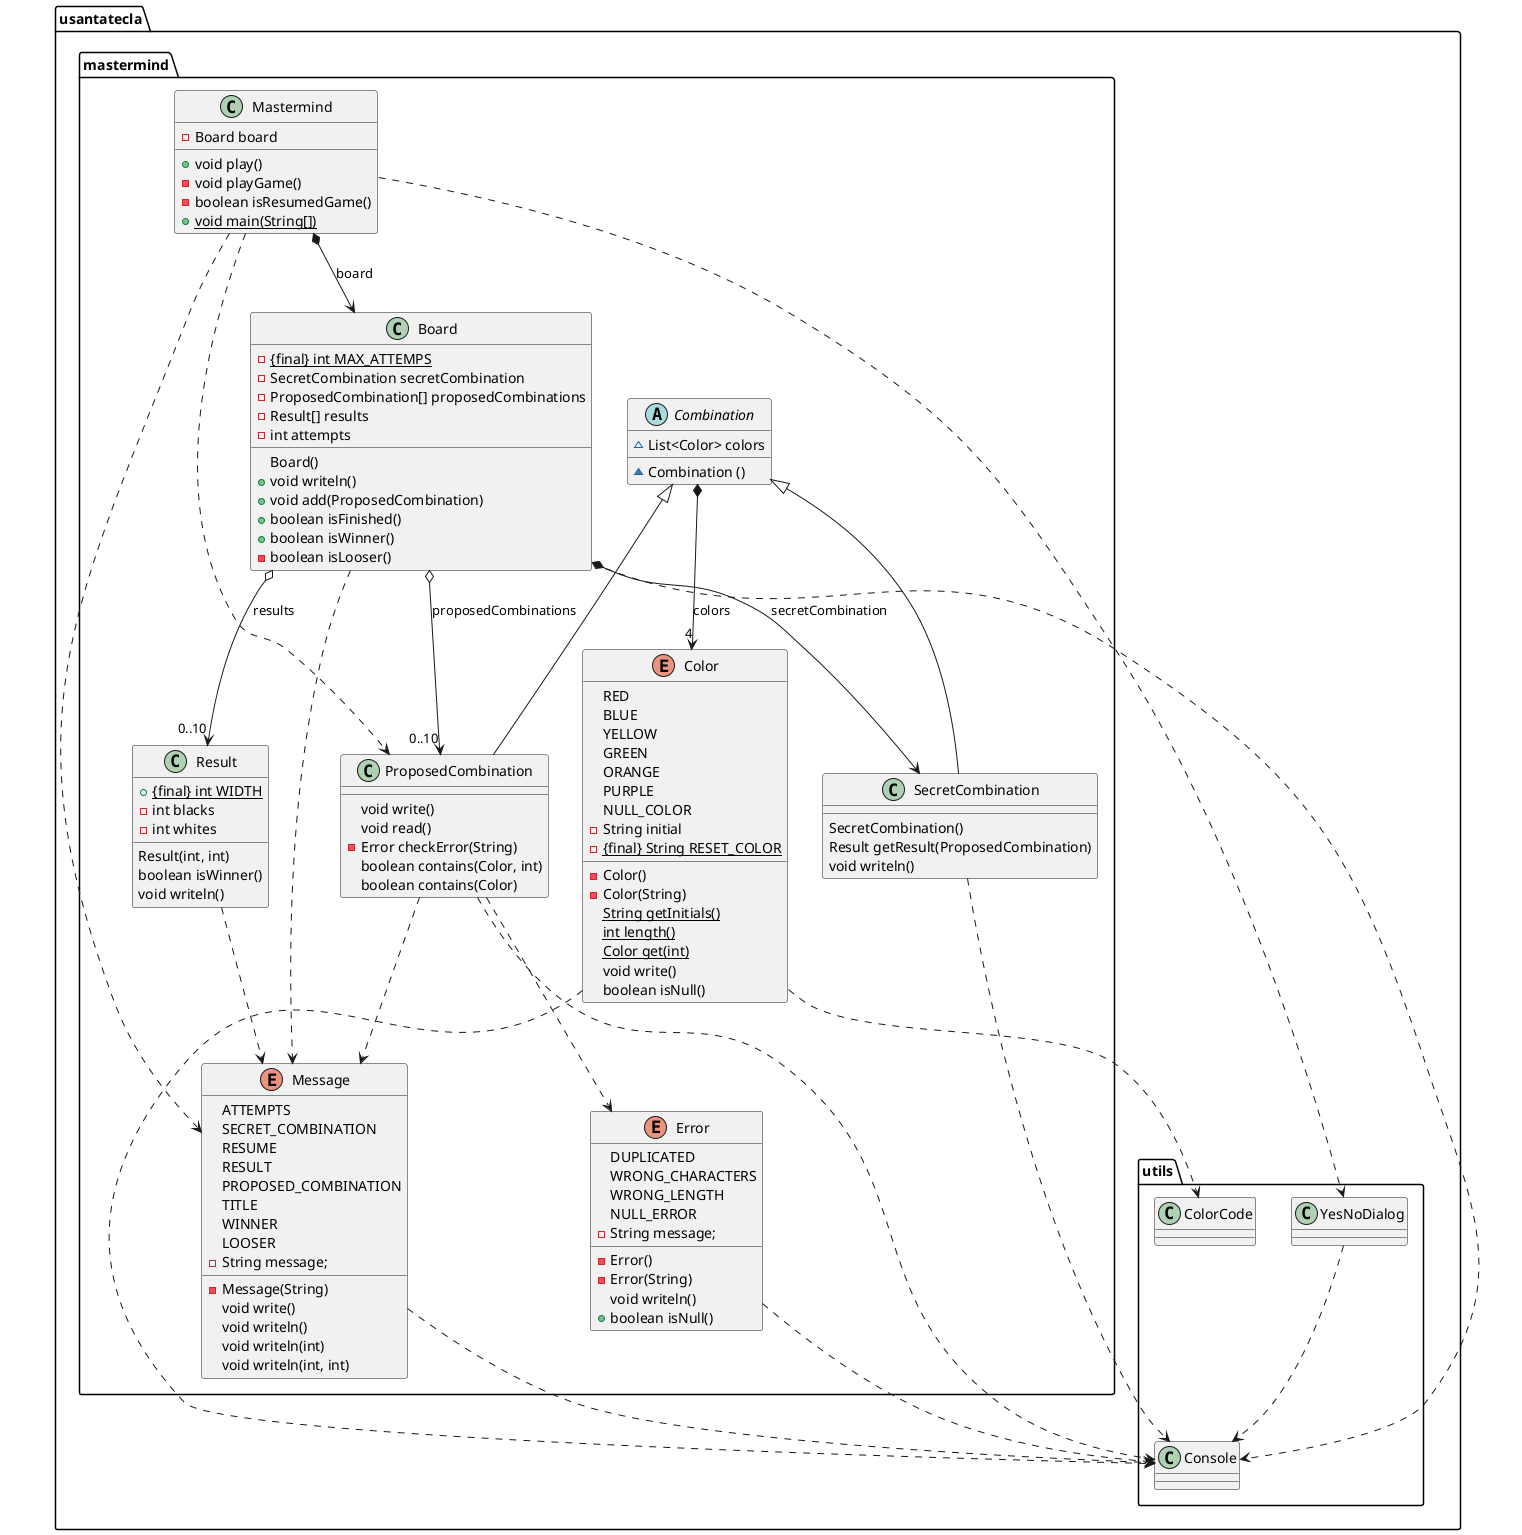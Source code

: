 @startuml mastermind
package usantatecla.mastermind {
class Mastermind {
	- Board board
	+ void play()
	- void playGame()
	- boolean isResumedGame()
	+ {static} void main(String[])
}


class Board {
  - {static} {final} int MAX_ATTEMPS
  - SecretCombination secretCombination
  - ProposedCombination[] proposedCombinations
  - Result[] results 
  - int attempts
  Board()
  + void writeln()
  + void add(ProposedCombination)
  +  boolean isFinished()
  + boolean isWinner()
  - boolean isLooser()
}

abstract class Combination {
	~ List<Color> colors
	~ Combination ()
}

class SecretCombination {
	SecretCombination()
	Result getResult(ProposedCombination)
	void writeln()
}

class ProposedCombination {
	void write()
	void read()
	- Error checkError(String)
	boolean contains(Color, int)
	boolean contains(Color)
}

class Result{
	+ {static} {final} int WIDTH
	- int blacks
	- int whites
	Result(int, int)
	boolean isWinner()
	void writeln()
}

enum Color {
	RED
	BLUE
	YELLOW
	GREEN
	ORANGE
	PURPLE
	NULL_COLOR
	- String initial
	- {static} {final} String RESET_COLOR
	- Color()
	- Color(String)
	{static} String getInitials()
	{static} int length()
	{static} Color get(int)
	void write()
	boolean isNull()
}

enum Error {
	DUPLICATED
	WRONG_CHARACTERS
	WRONG_LENGTH
	NULL_ERROR
	- String message;
	- Error()
	- Error(String)
	void writeln()
	+ boolean isNull()
}

enum Message {
	ATTEMPTS
	SECRET_COMBINATION
	RESUME
	RESULT
	PROPOSED_COMBINATION
	TITLE
	WINNER
	LOOSER
	- String message;
	- Message(String)
	void write()
	void writeln()
	void writeln(int)
	void writeln(int, int)
}



Mastermind *-down-> Board : board
Mastermind .down.> ProposedCombination
Board *-down-> SecretCombination : secretCombination
Board o-down-> "0..10" ProposedCombination : proposedCombinations
Board o-down-> "0..10" Result : results

Combination *-down-> "4" Color : colors
Combination <|-down- SecretCombination
Combination <|-down- ProposedCombination
ProposedCombination .down.> Error


Mastermind .down.> Message
Board .down.> Message
ProposedCombination .down.> Message
Result .down.> Message

}

package usantatecla.utils {

class Console {


}

class YesNoDialog {

}

}

YesNoDialog .down.> Console
Board .down.> Console
Color .down.> Console
Color .down.> usantatecla.utils.ColorCode
Error .down.> Console
Message .down.> Console
ProposedCombination .down.> Console
SecretCombination .down.> Console
Mastermind .down.> YesNoDialog
@enduml

@startuml usantatecla.utils
class  usantatecla.utils.ClosedInterval{
- min: int
- max: int
+ ClosedInterval(int, int)
+ includes(int): boolean
}

class  usantatecla.utils.Console{
- bufferedReader: BufferedReader
+ Console()
+ write(char): void
+ write(String): void
+ readInt(String): int
+ readChar(String): char
- writeError(String): void
+ writeln(String): void
+ writeln(int): void
+ writeln(): void
+ readString(String): String
}
usantatecla.utils.Console *-down-> java.io.BufferedReader

class  usantatecla.utils.WithConsoleView{
# console: Console
# WithConsoleView()
}
usantatecla.utils.WithConsoleView *-down-> usantatecla.utils.Console

class  usantatecla.utils.YesNoDialog{
- {static} AFIRMATIVE: char
- {static} NEGATIVE: char
- {static} QUESTION: String
- {static} MESSAGE: String
+ YesNoDialog()
+ read(String): boolean
- {static} isAfirmative(char): boolean
- {static} isNegative(char): boolean
}

class  usantatecla.utils.ColorCode{
	+ RED
    + BLUE
    + YELLOW
    + GREEN
    + ORANGE
    + PURPLE
    + RESET_COLOR
    - color: String
    ColorCode(String)
    + getColor(): String 
    + {static} getColorByIndex(int): String 
}

usantatecla.utils.WithConsoleView <|-down- usantatecla.utils.YesNoDialog
@enduml
